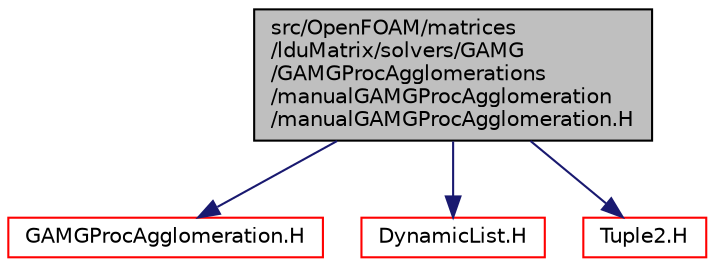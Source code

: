digraph "src/OpenFOAM/matrices/lduMatrix/solvers/GAMG/GAMGProcAgglomerations/manualGAMGProcAgglomeration/manualGAMGProcAgglomeration.H"
{
  bgcolor="transparent";
  edge [fontname="Helvetica",fontsize="10",labelfontname="Helvetica",labelfontsize="10"];
  node [fontname="Helvetica",fontsize="10",shape=record];
  Node0 [label="src/OpenFOAM/matrices\l/lduMatrix/solvers/GAMG\l/GAMGProcAgglomerations\l/manualGAMGProcAgglomeration\l/manualGAMGProcAgglomeration.H",height=0.2,width=0.4,color="black", fillcolor="grey75", style="filled", fontcolor="black"];
  Node0 -> Node1 [color="midnightblue",fontsize="10",style="solid",fontname="Helvetica"];
  Node1 [label="GAMGProcAgglomeration.H",height=0.2,width=0.4,color="red",URL="$a11465.html"];
  Node0 -> Node75 [color="midnightblue",fontsize="10",style="solid",fontname="Helvetica"];
  Node75 [label="DynamicList.H",height=0.2,width=0.4,color="red",URL="$a09335.html"];
  Node0 -> Node78 [color="midnightblue",fontsize="10",style="solid",fontname="Helvetica"];
  Node78 [label="Tuple2.H",height=0.2,width=0.4,color="red",URL="$a13649.html"];
}

